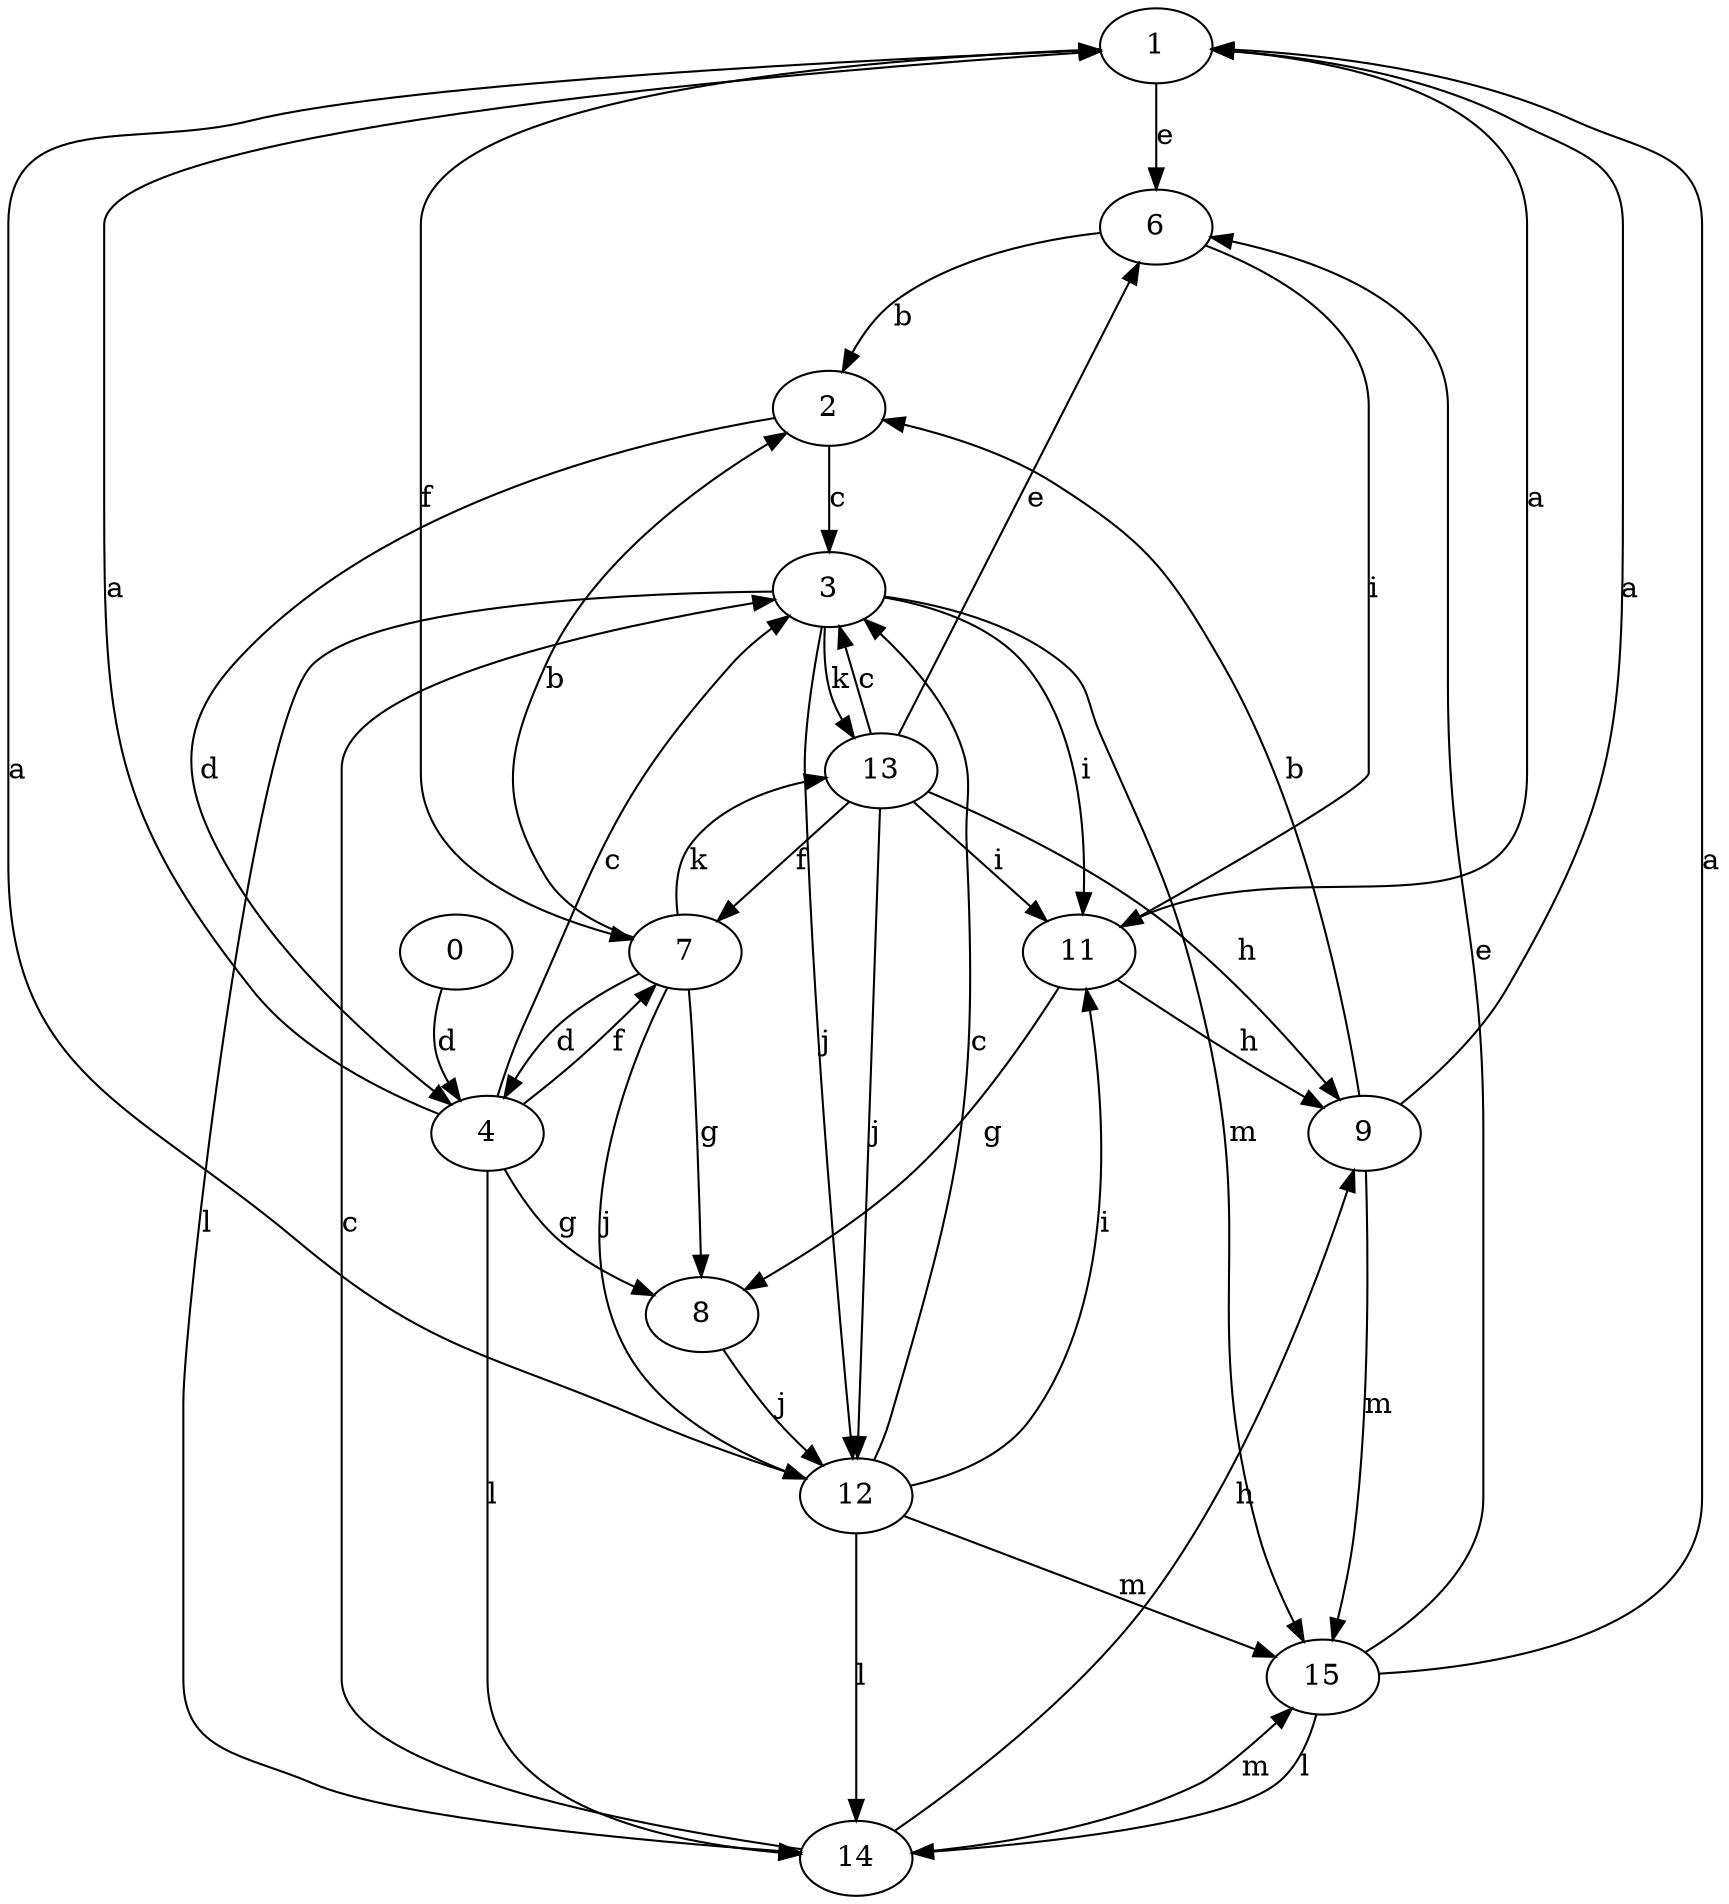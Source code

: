 strict digraph  {
1;
2;
3;
4;
6;
7;
8;
0;
9;
11;
12;
13;
14;
15;
1 -> 6  [label=e];
1 -> 7  [label=f];
2 -> 3  [label=c];
2 -> 4  [label=d];
3 -> 11  [label=i];
3 -> 12  [label=j];
3 -> 13  [label=k];
3 -> 14  [label=l];
3 -> 15  [label=m];
4 -> 1  [label=a];
4 -> 3  [label=c];
4 -> 7  [label=f];
4 -> 8  [label=g];
4 -> 14  [label=l];
6 -> 2  [label=b];
6 -> 11  [label=i];
7 -> 2  [label=b];
7 -> 4  [label=d];
7 -> 8  [label=g];
7 -> 12  [label=j];
7 -> 13  [label=k];
8 -> 12  [label=j];
0 -> 4  [label=d];
9 -> 1  [label=a];
9 -> 2  [label=b];
9 -> 15  [label=m];
11 -> 1  [label=a];
11 -> 8  [label=g];
11 -> 9  [label=h];
12 -> 1  [label=a];
12 -> 3  [label=c];
12 -> 11  [label=i];
12 -> 14  [label=l];
12 -> 15  [label=m];
13 -> 3  [label=c];
13 -> 6  [label=e];
13 -> 7  [label=f];
13 -> 9  [label=h];
13 -> 11  [label=i];
13 -> 12  [label=j];
14 -> 3  [label=c];
14 -> 9  [label=h];
14 -> 15  [label=m];
15 -> 1  [label=a];
15 -> 6  [label=e];
15 -> 14  [label=l];
}

